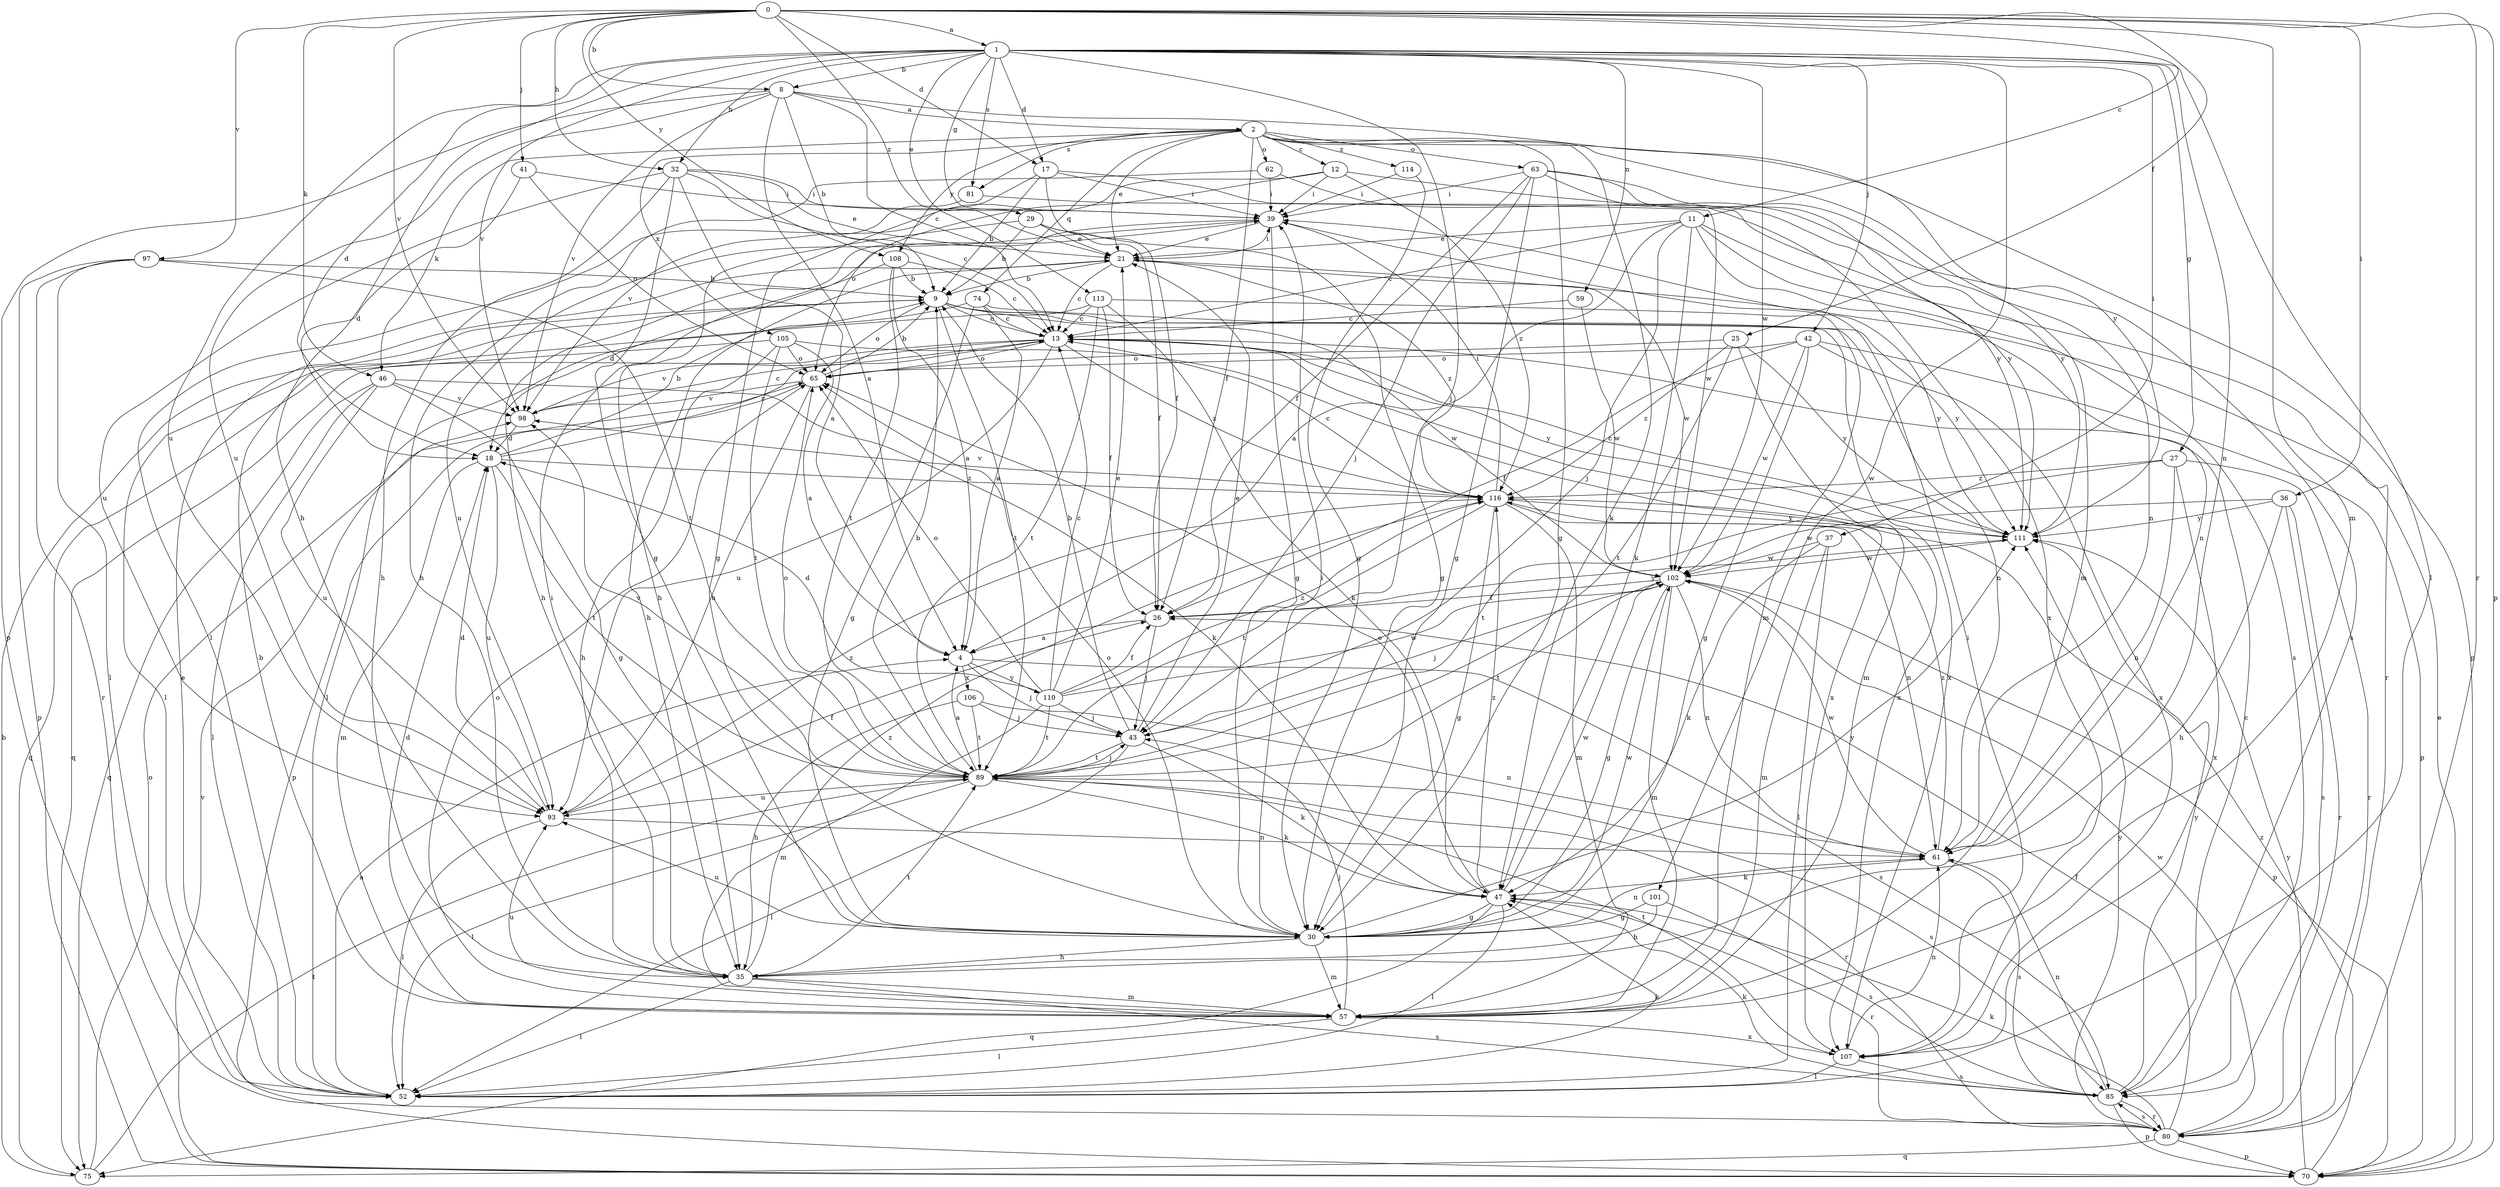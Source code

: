 strict digraph  {
0;
1;
2;
4;
8;
9;
11;
12;
13;
17;
18;
21;
25;
26;
27;
29;
30;
32;
35;
36;
37;
39;
41;
42;
43;
46;
47;
52;
57;
59;
61;
62;
63;
65;
70;
74;
75;
80;
81;
85;
89;
93;
97;
98;
101;
102;
105;
106;
107;
108;
110;
111;
113;
114;
116;
0 -> 1  [label=a];
0 -> 8  [label=b];
0 -> 11  [label=c];
0 -> 17  [label=d];
0 -> 25  [label=f];
0 -> 32  [label=h];
0 -> 36  [label=i];
0 -> 41  [label=j];
0 -> 46  [label=k];
0 -> 57  [label=m];
0 -> 70  [label=p];
0 -> 80  [label=r];
0 -> 97  [label=v];
0 -> 98  [label=v];
0 -> 108  [label=y];
0 -> 113  [label=z];
1 -> 8  [label=b];
1 -> 17  [label=d];
1 -> 18  [label=d];
1 -> 21  [label=e];
1 -> 27  [label=g];
1 -> 29  [label=g];
1 -> 32  [label=h];
1 -> 35  [label=h];
1 -> 37  [label=i];
1 -> 42  [label=j];
1 -> 43  [label=j];
1 -> 52  [label=l];
1 -> 59  [label=n];
1 -> 61  [label=n];
1 -> 81  [label=s];
1 -> 93  [label=u];
1 -> 98  [label=v];
1 -> 101  [label=w];
1 -> 102  [label=w];
2 -> 12  [label=c];
2 -> 21  [label=e];
2 -> 26  [label=f];
2 -> 30  [label=g];
2 -> 46  [label=k];
2 -> 47  [label=k];
2 -> 57  [label=m];
2 -> 62  [label=o];
2 -> 63  [label=o];
2 -> 70  [label=p];
2 -> 74  [label=q];
2 -> 81  [label=s];
2 -> 105  [label=x];
2 -> 108  [label=y];
2 -> 114  [label=z];
4 -> 43  [label=j];
4 -> 85  [label=s];
4 -> 106  [label=x];
4 -> 110  [label=y];
8 -> 2  [label=a];
8 -> 4  [label=a];
8 -> 9  [label=b];
8 -> 13  [label=c];
8 -> 70  [label=p];
8 -> 93  [label=u];
8 -> 98  [label=v];
8 -> 111  [label=y];
9 -> 13  [label=c];
9 -> 61  [label=n];
9 -> 65  [label=o];
9 -> 89  [label=t];
9 -> 102  [label=w];
9 -> 107  [label=x];
11 -> 4  [label=a];
11 -> 13  [label=c];
11 -> 21  [label=e];
11 -> 43  [label=j];
11 -> 47  [label=k];
11 -> 61  [label=n];
11 -> 80  [label=r];
11 -> 85  [label=s];
12 -> 39  [label=i];
12 -> 52  [label=l];
12 -> 65  [label=o];
12 -> 85  [label=s];
12 -> 116  [label=z];
13 -> 65  [label=o];
13 -> 75  [label=q];
13 -> 93  [label=u];
13 -> 98  [label=v];
13 -> 107  [label=x];
13 -> 111  [label=y];
13 -> 116  [label=z];
17 -> 9  [label=b];
17 -> 26  [label=f];
17 -> 30  [label=g];
17 -> 39  [label=i];
17 -> 111  [label=y];
18 -> 9  [label=b];
18 -> 13  [label=c];
18 -> 57  [label=m];
18 -> 89  [label=t];
18 -> 93  [label=u];
18 -> 116  [label=z];
21 -> 9  [label=b];
21 -> 13  [label=c];
21 -> 35  [label=h];
21 -> 39  [label=i];
21 -> 102  [label=w];
21 -> 116  [label=z];
25 -> 57  [label=m];
25 -> 65  [label=o];
25 -> 89  [label=t];
25 -> 111  [label=y];
25 -> 116  [label=z];
26 -> 4  [label=a];
26 -> 43  [label=j];
26 -> 111  [label=y];
27 -> 61  [label=n];
27 -> 80  [label=r];
27 -> 89  [label=t];
27 -> 107  [label=x];
27 -> 116  [label=z];
29 -> 9  [label=b];
29 -> 21  [label=e];
29 -> 26  [label=f];
29 -> 30  [label=g];
29 -> 35  [label=h];
30 -> 35  [label=h];
30 -> 39  [label=i];
30 -> 57  [label=m];
30 -> 61  [label=n];
30 -> 65  [label=o];
30 -> 93  [label=u];
30 -> 102  [label=w];
30 -> 111  [label=y];
32 -> 4  [label=a];
32 -> 13  [label=c];
32 -> 21  [label=e];
32 -> 30  [label=g];
32 -> 35  [label=h];
32 -> 39  [label=i];
32 -> 93  [label=u];
35 -> 39  [label=i];
35 -> 52  [label=l];
35 -> 57  [label=m];
35 -> 85  [label=s];
35 -> 89  [label=t];
35 -> 116  [label=z];
36 -> 35  [label=h];
36 -> 80  [label=r];
36 -> 85  [label=s];
36 -> 102  [label=w];
36 -> 111  [label=y];
37 -> 47  [label=k];
37 -> 52  [label=l];
37 -> 57  [label=m];
37 -> 102  [label=w];
39 -> 21  [label=e];
39 -> 30  [label=g];
39 -> 35  [label=h];
39 -> 57  [label=m];
39 -> 93  [label=u];
41 -> 18  [label=d];
41 -> 39  [label=i];
41 -> 65  [label=o];
42 -> 26  [label=f];
42 -> 30  [label=g];
42 -> 65  [label=o];
42 -> 70  [label=p];
42 -> 102  [label=w];
42 -> 107  [label=x];
43 -> 9  [label=b];
43 -> 21  [label=e];
43 -> 47  [label=k];
43 -> 52  [label=l];
43 -> 89  [label=t];
46 -> 30  [label=g];
46 -> 47  [label=k];
46 -> 52  [label=l];
46 -> 75  [label=q];
46 -> 93  [label=u];
46 -> 98  [label=v];
47 -> 30  [label=g];
47 -> 52  [label=l];
47 -> 65  [label=o];
47 -> 75  [label=q];
47 -> 80  [label=r];
47 -> 102  [label=w];
47 -> 116  [label=z];
52 -> 4  [label=a];
52 -> 21  [label=e];
52 -> 47  [label=k];
57 -> 9  [label=b];
57 -> 18  [label=d];
57 -> 43  [label=j];
57 -> 52  [label=l];
57 -> 65  [label=o];
57 -> 93  [label=u];
57 -> 107  [label=x];
59 -> 13  [label=c];
59 -> 102  [label=w];
61 -> 47  [label=k];
61 -> 85  [label=s];
61 -> 102  [label=w];
61 -> 116  [label=z];
62 -> 35  [label=h];
62 -> 39  [label=i];
62 -> 111  [label=y];
63 -> 26  [label=f];
63 -> 30  [label=g];
63 -> 39  [label=i];
63 -> 43  [label=j];
63 -> 61  [label=n];
63 -> 107  [label=x];
63 -> 111  [label=y];
65 -> 9  [label=b];
65 -> 70  [label=p];
65 -> 93  [label=u];
65 -> 98  [label=v];
70 -> 21  [label=e];
70 -> 98  [label=v];
70 -> 111  [label=y];
70 -> 116  [label=z];
74 -> 4  [label=a];
74 -> 13  [label=c];
74 -> 30  [label=g];
74 -> 52  [label=l];
74 -> 111  [label=y];
75 -> 9  [label=b];
75 -> 65  [label=o];
75 -> 89  [label=t];
80 -> 26  [label=f];
80 -> 47  [label=k];
80 -> 70  [label=p];
80 -> 75  [label=q];
80 -> 85  [label=s];
80 -> 102  [label=w];
80 -> 111  [label=y];
81 -> 98  [label=v];
81 -> 102  [label=w];
85 -> 13  [label=c];
85 -> 47  [label=k];
85 -> 61  [label=n];
85 -> 70  [label=p];
85 -> 80  [label=r];
85 -> 111  [label=y];
89 -> 4  [label=a];
89 -> 9  [label=b];
89 -> 43  [label=j];
89 -> 47  [label=k];
89 -> 52  [label=l];
89 -> 65  [label=o];
89 -> 80  [label=r];
89 -> 85  [label=s];
89 -> 93  [label=u];
89 -> 98  [label=v];
93 -> 18  [label=d];
93 -> 26  [label=f];
93 -> 52  [label=l];
93 -> 61  [label=n];
93 -> 116  [label=z];
97 -> 9  [label=b];
97 -> 52  [label=l];
97 -> 70  [label=p];
97 -> 80  [label=r];
97 -> 89  [label=t];
98 -> 13  [label=c];
98 -> 18  [label=d];
101 -> 30  [label=g];
101 -> 35  [label=h];
101 -> 85  [label=s];
102 -> 26  [label=f];
102 -> 30  [label=g];
102 -> 43  [label=j];
102 -> 57  [label=m];
102 -> 61  [label=n];
102 -> 70  [label=p];
102 -> 89  [label=t];
105 -> 4  [label=a];
105 -> 35  [label=h];
105 -> 65  [label=o];
105 -> 75  [label=q];
105 -> 89  [label=t];
105 -> 107  [label=x];
106 -> 35  [label=h];
106 -> 43  [label=j];
106 -> 61  [label=n];
106 -> 89  [label=t];
107 -> 39  [label=i];
107 -> 52  [label=l];
107 -> 61  [label=n];
107 -> 85  [label=s];
107 -> 89  [label=t];
108 -> 4  [label=a];
108 -> 9  [label=b];
108 -> 13  [label=c];
108 -> 18  [label=d];
108 -> 89  [label=t];
110 -> 13  [label=c];
110 -> 18  [label=d];
110 -> 21  [label=e];
110 -> 26  [label=f];
110 -> 43  [label=j];
110 -> 57  [label=m];
110 -> 65  [label=o];
110 -> 89  [label=t];
110 -> 102  [label=w];
110 -> 116  [label=z];
111 -> 13  [label=c];
111 -> 102  [label=w];
113 -> 13  [label=c];
113 -> 26  [label=f];
113 -> 47  [label=k];
113 -> 52  [label=l];
113 -> 89  [label=t];
113 -> 111  [label=y];
114 -> 30  [label=g];
114 -> 39  [label=i];
116 -> 13  [label=c];
116 -> 30  [label=g];
116 -> 39  [label=i];
116 -> 57  [label=m];
116 -> 61  [label=n];
116 -> 89  [label=t];
116 -> 98  [label=v];
116 -> 111  [label=y];
}
